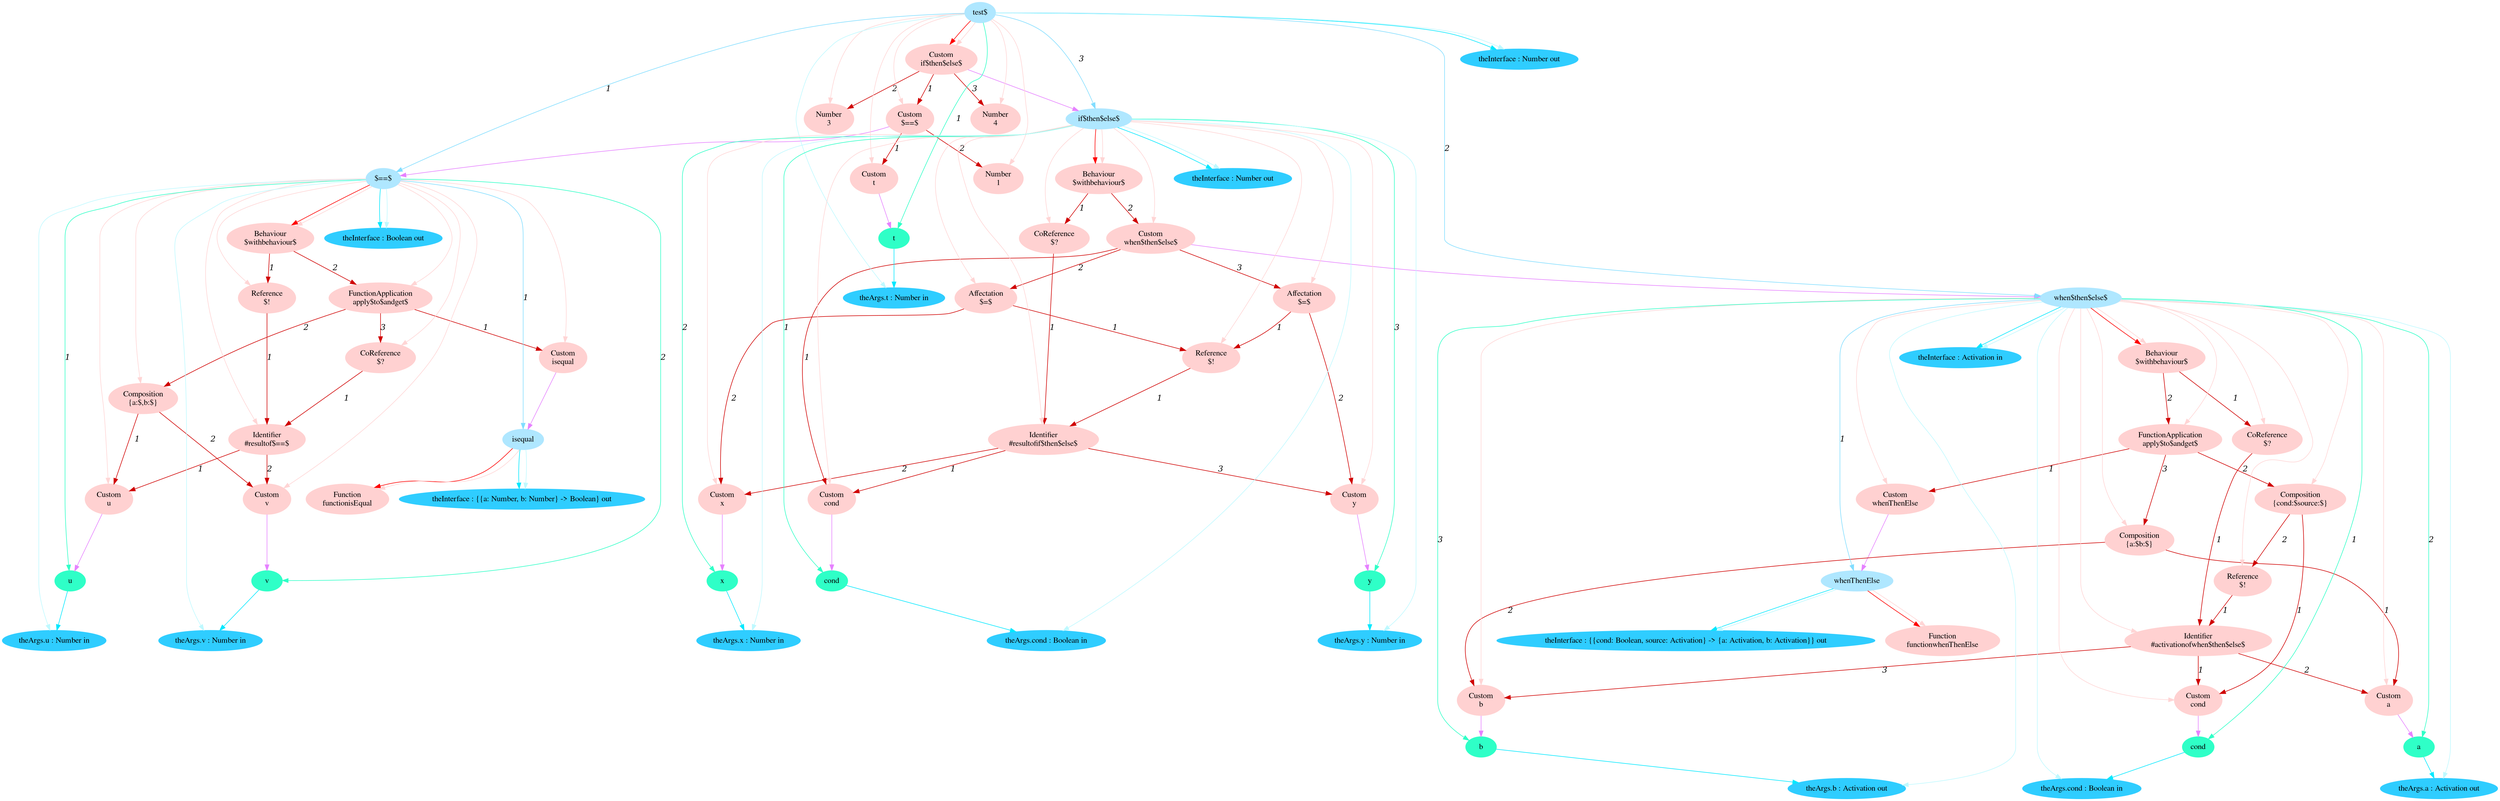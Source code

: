 digraph g{node_10918 [shape="ellipse", style="filled", color="#ffd1d1", fontname="Times", label="Function
functionisEqual" ]
node_10921 [shape="ellipse", style="filled", color="#ffd1d1", fontname="Times", label="Custom
u" ]
node_10926 [shape="ellipse", style="filled", color="#ffd1d1", fontname="Times", label="Custom
v" ]
node_10931 [shape="ellipse", style="filled", color="#ffd1d1", fontname="Times", label="Identifier
#resultof$==$" ]
node_10937 [shape="ellipse", style="filled", color="#ffd1d1", fontname="Times", label="Reference
$!" ]
node_10941 [shape="ellipse", style="filled", color="#ffd1d1", fontname="Times", label="Custom
isequal" ]
node_10944 [shape="ellipse", style="filled", color="#ffd1d1", fontname="Times", label="Composition
{a:$,b:$}" ]
node_10949 [shape="ellipse", style="filled", color="#ffd1d1", fontname="Times", label="CoReference
$?" ]
node_10953 [shape="ellipse", style="filled", color="#ffd1d1", fontname="Times", label="FunctionApplication
apply$to$andget$" ]
node_10959 [shape="ellipse", style="filled", color="#ffd1d1", fontname="Times", label="Behaviour
$withbehaviour$" ]
node_10964 [shape="ellipse", style="filled", color="#ffd1d1", fontname="Times", label="Function
functionwhenThenElse" ]
node_10967 [shape="ellipse", style="filled", color="#ffd1d1", fontname="Times", label="Custom
cond" ]
node_10972 [shape="ellipse", style="filled", color="#ffd1d1", fontname="Times", label="Custom
a" ]
node_10977 [shape="ellipse", style="filled", color="#ffd1d1", fontname="Times", label="Custom
b" ]
node_10982 [shape="ellipse", style="filled", color="#ffd1d1", fontname="Times", label="Identifier
#activationofwhen$then$else$" ]
node_10989 [shape="ellipse", style="filled", color="#ffd1d1", fontname="Times", label="CoReference
$?" ]
node_10993 [shape="ellipse", style="filled", color="#ffd1d1", fontname="Times", label="Custom
whenThenElse" ]
node_10996 [shape="ellipse", style="filled", color="#ffd1d1", fontname="Times", label="Reference
$!" ]
node_11000 [shape="ellipse", style="filled", color="#ffd1d1", fontname="Times", label="Composition
{cond:$source:$}" ]
node_11005 [shape="ellipse", style="filled", color="#ffd1d1", fontname="Times", label="Composition
{a:$b:$}" ]
node_11010 [shape="ellipse", style="filled", color="#ffd1d1", fontname="Times", label="FunctionApplication
apply$to$andget$" ]
node_11016 [shape="ellipse", style="filled", color="#ffd1d1", fontname="Times", label="Behaviour
$withbehaviour$" ]
node_11021 [shape="ellipse", style="filled", color="#ffd1d1", fontname="Times", label="Custom
cond" ]
node_11027 [shape="ellipse", style="filled", color="#ffd1d1", fontname="Times", label="Custom
x" ]
node_11033 [shape="ellipse", style="filled", color="#ffd1d1", fontname="Times", label="Custom
y" ]
node_11039 [shape="ellipse", style="filled", color="#ffd1d1", fontname="Times", label="Identifier
#resultofif$then$else$" ]
node_11047 [shape="ellipse", style="filled", color="#ffd1d1", fontname="Times", label="CoReference
$?" ]
node_11051 [shape="ellipse", style="filled", color="#ffd1d1", fontname="Times", label="Reference
$!" ]
node_11056 [shape="ellipse", style="filled", color="#ffd1d1", fontname="Times", label="Affectation
$=$" ]
node_11061 [shape="ellipse", style="filled", color="#ffd1d1", fontname="Times", label="Affectation
$=$" ]
node_11066 [shape="ellipse", style="filled", color="#ffd1d1", fontname="Times", label="Custom
when$then$else$" ]
node_11072 [shape="ellipse", style="filled", color="#ffd1d1", fontname="Times", label="Behaviour
$withbehaviour$" ]
node_11077 [shape="ellipse", style="filled", color="#ffd1d1", fontname="Times", label="Custom
t" ]
node_11080 [shape="ellipse", style="filled", color="#ffd1d1", fontname="Times", label="Number
1" ]
node_11083 [shape="ellipse", style="filled", color="#ffd1d1", fontname="Times", label="Custom
$==$" ]
node_11088 [shape="ellipse", style="filled", color="#ffd1d1", fontname="Times", label="Number
3" ]
node_11091 [shape="ellipse", style="filled", color="#ffd1d1", fontname="Times", label="Number
4" ]
node_11094 [shape="ellipse", style="filled", color="#ffd1d1", fontname="Times", label="Custom
if$then$else$" ]
node_10658 [shape="ellipse", style="filled", color="#afe7ff", fontname="Times", label="test$" ]
node_10659 [shape="ellipse", style="filled", color="#afe7ff", fontname="Times", label="$==$" ]
node_10660 [shape="ellipse", style="filled", color="#afe7ff", fontname="Times", label="isequal" ]
node_10723 [shape="ellipse", style="filled", color="#afe7ff", fontname="Times", label="when$then$else$" ]
node_10724 [shape="ellipse", style="filled", color="#afe7ff", fontname="Times", label="whenThenElse" ]
node_10804 [shape="ellipse", style="filled", color="#afe7ff", fontname="Times", label="if$then$else$" ]
node_10668 [shape="ellipse", style="filled", color="#2fffc7", fontname="Times", label="u" ]
node_10672 [shape="ellipse", style="filled", color="#2fffc7", fontname="Times", label="v" ]
node_10732 [shape="ellipse", style="filled", color="#2fffc7", fontname="Times", label="cond" ]
node_10736 [shape="ellipse", style="filled", color="#2fffc7", fontname="Times", label="a" ]
node_10740 [shape="ellipse", style="filled", color="#2fffc7", fontname="Times", label="b" ]
node_10805 [shape="ellipse", style="filled", color="#2fffc7", fontname="Times", label="cond" ]
node_10809 [shape="ellipse", style="filled", color="#2fffc7", fontname="Times", label="x" ]
node_10813 [shape="ellipse", style="filled", color="#2fffc7", fontname="Times", label="y" ]
node_10892 [shape="ellipse", style="filled", color="#2fffc7", fontname="Times", label="t" ]
node_10661 [shape="ellipse", style="filled", color="#2fcdff", fontname="Times", label="theInterface : {{a: Number, b: Number} -> Boolean} out" ]
node_10669 [shape="ellipse", style="filled", color="#2fcdff", fontname="Times", label="theArgs.u : Number in" ]
node_10673 [shape="ellipse", style="filled", color="#2fcdff", fontname="Times", label="theArgs.v : Number in" ]
node_10678 [shape="ellipse", style="filled", color="#2fcdff", fontname="Times", label="theInterface : Boolean out" ]
node_10725 [shape="ellipse", style="filled", color="#2fcdff", fontname="Times", label="theInterface : {{cond: Boolean, source: Activation} -> {a: Activation, b: Activation}} out" ]
node_10733 [shape="ellipse", style="filled", color="#2fcdff", fontname="Times", label="theArgs.cond : Boolean in" ]
node_10737 [shape="ellipse", style="filled", color="#2fcdff", fontname="Times", label="theArgs.a : Activation out" ]
node_10741 [shape="ellipse", style="filled", color="#2fcdff", fontname="Times", label="theArgs.b : Activation out" ]
node_10747 [shape="ellipse", style="filled", color="#2fcdff", fontname="Times", label="theInterface : Activation in" ]
node_10806 [shape="ellipse", style="filled", color="#2fcdff", fontname="Times", label="theArgs.cond : Boolean in" ]
node_10810 [shape="ellipse", style="filled", color="#2fcdff", fontname="Times", label="theArgs.x : Number in" ]
node_10814 [shape="ellipse", style="filled", color="#2fcdff", fontname="Times", label="theArgs.y : Number in" ]
node_10820 [shape="ellipse", style="filled", color="#2fcdff", fontname="Times", label="theInterface : Number out" ]
node_10893 [shape="ellipse", style="filled", color="#2fcdff", fontname="Times", label="theArgs.t : Number in" ]
node_10897 [shape="ellipse", style="filled", color="#2fcdff", fontname="Times", label="theInterface : Number out" ]
node_10931 -> node_10921 [dir=forward, arrowHead=normal, fontname="Times-Italic", arrowsize=1, color="#d00000", label="1",  headlabel="", taillabel="" ]
node_10931 -> node_10926 [dir=forward, arrowHead=normal, fontname="Times-Italic", arrowsize=1, color="#d00000", label="2",  headlabel="", taillabel="" ]
node_10937 -> node_10931 [dir=forward, arrowHead=normal, fontname="Times-Italic", arrowsize=1, color="#d00000", label="1",  headlabel="", taillabel="" ]
node_10944 -> node_10921 [dir=forward, arrowHead=normal, fontname="Times-Italic", arrowsize=1, color="#d00000", label="1",  headlabel="", taillabel="" ]
node_10944 -> node_10926 [dir=forward, arrowHead=normal, fontname="Times-Italic", arrowsize=1, color="#d00000", label="2",  headlabel="", taillabel="" ]
node_10949 -> node_10931 [dir=forward, arrowHead=normal, fontname="Times-Italic", arrowsize=1, color="#d00000", label="1",  headlabel="", taillabel="" ]
node_10953 -> node_10941 [dir=forward, arrowHead=normal, fontname="Times-Italic", arrowsize=1, color="#d00000", label="1",  headlabel="", taillabel="" ]
node_10953 -> node_10944 [dir=forward, arrowHead=normal, fontname="Times-Italic", arrowsize=1, color="#d00000", label="2",  headlabel="", taillabel="" ]
node_10953 -> node_10949 [dir=forward, arrowHead=normal, fontname="Times-Italic", arrowsize=1, color="#d00000", label="3",  headlabel="", taillabel="" ]
node_10959 -> node_10937 [dir=forward, arrowHead=normal, fontname="Times-Italic", arrowsize=1, color="#d00000", label="1",  headlabel="", taillabel="" ]
node_10959 -> node_10953 [dir=forward, arrowHead=normal, fontname="Times-Italic", arrowsize=1, color="#d00000", label="2",  headlabel="", taillabel="" ]
node_10982 -> node_10967 [dir=forward, arrowHead=normal, fontname="Times-Italic", arrowsize=1, color="#d00000", label="1",  headlabel="", taillabel="" ]
node_10982 -> node_10972 [dir=forward, arrowHead=normal, fontname="Times-Italic", arrowsize=1, color="#d00000", label="2",  headlabel="", taillabel="" ]
node_10982 -> node_10977 [dir=forward, arrowHead=normal, fontname="Times-Italic", arrowsize=1, color="#d00000", label="3",  headlabel="", taillabel="" ]
node_10989 -> node_10982 [dir=forward, arrowHead=normal, fontname="Times-Italic", arrowsize=1, color="#d00000", label="1",  headlabel="", taillabel="" ]
node_10996 -> node_10982 [dir=forward, arrowHead=normal, fontname="Times-Italic", arrowsize=1, color="#d00000", label="1",  headlabel="", taillabel="" ]
node_11000 -> node_10967 [dir=forward, arrowHead=normal, fontname="Times-Italic", arrowsize=1, color="#d00000", label="1",  headlabel="", taillabel="" ]
node_11000 -> node_10996 [dir=forward, arrowHead=normal, fontname="Times-Italic", arrowsize=1, color="#d00000", label="2",  headlabel="", taillabel="" ]
node_11005 -> node_10972 [dir=forward, arrowHead=normal, fontname="Times-Italic", arrowsize=1, color="#d00000", label="1",  headlabel="", taillabel="" ]
node_11005 -> node_10977 [dir=forward, arrowHead=normal, fontname="Times-Italic", arrowsize=1, color="#d00000", label="2",  headlabel="", taillabel="" ]
node_11010 -> node_10993 [dir=forward, arrowHead=normal, fontname="Times-Italic", arrowsize=1, color="#d00000", label="1",  headlabel="", taillabel="" ]
node_11010 -> node_11000 [dir=forward, arrowHead=normal, fontname="Times-Italic", arrowsize=1, color="#d00000", label="2",  headlabel="", taillabel="" ]
node_11010 -> node_11005 [dir=forward, arrowHead=normal, fontname="Times-Italic", arrowsize=1, color="#d00000", label="3",  headlabel="", taillabel="" ]
node_11016 -> node_10989 [dir=forward, arrowHead=normal, fontname="Times-Italic", arrowsize=1, color="#d00000", label="1",  headlabel="", taillabel="" ]
node_11016 -> node_11010 [dir=forward, arrowHead=normal, fontname="Times-Italic", arrowsize=1, color="#d00000", label="2",  headlabel="", taillabel="" ]
node_11039 -> node_11021 [dir=forward, arrowHead=normal, fontname="Times-Italic", arrowsize=1, color="#d00000", label="1",  headlabel="", taillabel="" ]
node_11039 -> node_11027 [dir=forward, arrowHead=normal, fontname="Times-Italic", arrowsize=1, color="#d00000", label="2",  headlabel="", taillabel="" ]
node_11039 -> node_11033 [dir=forward, arrowHead=normal, fontname="Times-Italic", arrowsize=1, color="#d00000", label="3",  headlabel="", taillabel="" ]
node_11047 -> node_11039 [dir=forward, arrowHead=normal, fontname="Times-Italic", arrowsize=1, color="#d00000", label="1",  headlabel="", taillabel="" ]
node_11051 -> node_11039 [dir=forward, arrowHead=normal, fontname="Times-Italic", arrowsize=1, color="#d00000", label="1",  headlabel="", taillabel="" ]
node_11056 -> node_11027 [dir=forward, arrowHead=normal, fontname="Times-Italic", arrowsize=1, color="#d00000", label="2",  headlabel="", taillabel="" ]
node_11056 -> node_11051 [dir=forward, arrowHead=normal, fontname="Times-Italic", arrowsize=1, color="#d00000", label="1",  headlabel="", taillabel="" ]
node_11061 -> node_11033 [dir=forward, arrowHead=normal, fontname="Times-Italic", arrowsize=1, color="#d00000", label="2",  headlabel="", taillabel="" ]
node_11061 -> node_11051 [dir=forward, arrowHead=normal, fontname="Times-Italic", arrowsize=1, color="#d00000", label="1",  headlabel="", taillabel="" ]
node_11066 -> node_11021 [dir=forward, arrowHead=normal, fontname="Times-Italic", arrowsize=1, color="#d00000", label="1",  headlabel="", taillabel="" ]
node_11066 -> node_11056 [dir=forward, arrowHead=normal, fontname="Times-Italic", arrowsize=1, color="#d00000", label="2",  headlabel="", taillabel="" ]
node_11066 -> node_11061 [dir=forward, arrowHead=normal, fontname="Times-Italic", arrowsize=1, color="#d00000", label="3",  headlabel="", taillabel="" ]
node_11072 -> node_11047 [dir=forward, arrowHead=normal, fontname="Times-Italic", arrowsize=1, color="#d00000", label="1",  headlabel="", taillabel="" ]
node_11072 -> node_11066 [dir=forward, arrowHead=normal, fontname="Times-Italic", arrowsize=1, color="#d00000", label="2",  headlabel="", taillabel="" ]
node_11083 -> node_11077 [dir=forward, arrowHead=normal, fontname="Times-Italic", arrowsize=1, color="#d00000", label="1",  headlabel="", taillabel="" ]
node_11083 -> node_11080 [dir=forward, arrowHead=normal, fontname="Times-Italic", arrowsize=1, color="#d00000", label="2",  headlabel="", taillabel="" ]
node_11094 -> node_11083 [dir=forward, arrowHead=normal, fontname="Times-Italic", arrowsize=1, color="#d00000", label="1",  headlabel="", taillabel="" ]
node_11094 -> node_11088 [dir=forward, arrowHead=normal, fontname="Times-Italic", arrowsize=1, color="#d00000", label="2",  headlabel="", taillabel="" ]
node_11094 -> node_11091 [dir=forward, arrowHead=normal, fontname="Times-Italic", arrowsize=1, color="#d00000", label="3",  headlabel="", taillabel="" ]
node_10660 -> node_10918 [dir=forward, arrowHead=normal, fontname="Times-Italic", arrowsize=1, color="#ff0000", label="",  headlabel="", taillabel="" ]
node_10659 -> node_10959 [dir=forward, arrowHead=normal, fontname="Times-Italic", arrowsize=1, color="#ff0000", label="",  headlabel="", taillabel="" ]
node_10724 -> node_10964 [dir=forward, arrowHead=normal, fontname="Times-Italic", arrowsize=1, color="#ff0000", label="",  headlabel="", taillabel="" ]
node_10723 -> node_11016 [dir=forward, arrowHead=normal, fontname="Times-Italic", arrowsize=1, color="#ff0000", label="",  headlabel="", taillabel="" ]
node_10804 -> node_11072 [dir=forward, arrowHead=normal, fontname="Times-Italic", arrowsize=1, color="#ff0000", label="",  headlabel="", taillabel="" ]
node_10658 -> node_11094 [dir=forward, arrowHead=normal, fontname="Times-Italic", arrowsize=1, color="#ff0000", label="",  headlabel="", taillabel="" ]
node_10660 -> node_10918 [dir=forward, arrowHead=normal, fontname="Times-Italic", arrowsize=1, color="#ffd5d5", label="",  headlabel="", taillabel="" ]
node_10659 -> node_10921 [dir=forward, arrowHead=normal, fontname="Times-Italic", arrowsize=1, color="#ffd5d5", label="",  headlabel="", taillabel="" ]
node_10659 -> node_10926 [dir=forward, arrowHead=normal, fontname="Times-Italic", arrowsize=1, color="#ffd5d5", label="",  headlabel="", taillabel="" ]
node_10659 -> node_10931 [dir=forward, arrowHead=normal, fontname="Times-Italic", arrowsize=1, color="#ffd5d5", label="",  headlabel="", taillabel="" ]
node_10659 -> node_10937 [dir=forward, arrowHead=normal, fontname="Times-Italic", arrowsize=1, color="#ffd5d5", label="",  headlabel="", taillabel="" ]
node_10659 -> node_10941 [dir=forward, arrowHead=normal, fontname="Times-Italic", arrowsize=1, color="#ffd5d5", label="",  headlabel="", taillabel="" ]
node_10659 -> node_10944 [dir=forward, arrowHead=normal, fontname="Times-Italic", arrowsize=1, color="#ffd5d5", label="",  headlabel="", taillabel="" ]
node_10659 -> node_10949 [dir=forward, arrowHead=normal, fontname="Times-Italic", arrowsize=1, color="#ffd5d5", label="",  headlabel="", taillabel="" ]
node_10659 -> node_10953 [dir=forward, arrowHead=normal, fontname="Times-Italic", arrowsize=1, color="#ffd5d5", label="",  headlabel="", taillabel="" ]
node_10659 -> node_10959 [dir=forward, arrowHead=normal, fontname="Times-Italic", arrowsize=1, color="#ffd5d5", label="",  headlabel="", taillabel="" ]
node_10724 -> node_10964 [dir=forward, arrowHead=normal, fontname="Times-Italic", arrowsize=1, color="#ffd5d5", label="",  headlabel="", taillabel="" ]
node_10723 -> node_10967 [dir=forward, arrowHead=normal, fontname="Times-Italic", arrowsize=1, color="#ffd5d5", label="",  headlabel="", taillabel="" ]
node_10723 -> node_10972 [dir=forward, arrowHead=normal, fontname="Times-Italic", arrowsize=1, color="#ffd5d5", label="",  headlabel="", taillabel="" ]
node_10723 -> node_10977 [dir=forward, arrowHead=normal, fontname="Times-Italic", arrowsize=1, color="#ffd5d5", label="",  headlabel="", taillabel="" ]
node_10723 -> node_10982 [dir=forward, arrowHead=normal, fontname="Times-Italic", arrowsize=1, color="#ffd5d5", label="",  headlabel="", taillabel="" ]
node_10723 -> node_10989 [dir=forward, arrowHead=normal, fontname="Times-Italic", arrowsize=1, color="#ffd5d5", label="",  headlabel="", taillabel="" ]
node_10723 -> node_10993 [dir=forward, arrowHead=normal, fontname="Times-Italic", arrowsize=1, color="#ffd5d5", label="",  headlabel="", taillabel="" ]
node_10723 -> node_10996 [dir=forward, arrowHead=normal, fontname="Times-Italic", arrowsize=1, color="#ffd5d5", label="",  headlabel="", taillabel="" ]
node_10723 -> node_11000 [dir=forward, arrowHead=normal, fontname="Times-Italic", arrowsize=1, color="#ffd5d5", label="",  headlabel="", taillabel="" ]
node_10723 -> node_11005 [dir=forward, arrowHead=normal, fontname="Times-Italic", arrowsize=1, color="#ffd5d5", label="",  headlabel="", taillabel="" ]
node_10723 -> node_11010 [dir=forward, arrowHead=normal, fontname="Times-Italic", arrowsize=1, color="#ffd5d5", label="",  headlabel="", taillabel="" ]
node_10723 -> node_11016 [dir=forward, arrowHead=normal, fontname="Times-Italic", arrowsize=1, color="#ffd5d5", label="",  headlabel="", taillabel="" ]
node_10804 -> node_11021 [dir=forward, arrowHead=normal, fontname="Times-Italic", arrowsize=1, color="#ffd5d5", label="",  headlabel="", taillabel="" ]
node_10804 -> node_11027 [dir=forward, arrowHead=normal, fontname="Times-Italic", arrowsize=1, color="#ffd5d5", label="",  headlabel="", taillabel="" ]
node_10804 -> node_11033 [dir=forward, arrowHead=normal, fontname="Times-Italic", arrowsize=1, color="#ffd5d5", label="",  headlabel="", taillabel="" ]
node_10804 -> node_11039 [dir=forward, arrowHead=normal, fontname="Times-Italic", arrowsize=1, color="#ffd5d5", label="",  headlabel="", taillabel="" ]
node_10804 -> node_11047 [dir=forward, arrowHead=normal, fontname="Times-Italic", arrowsize=1, color="#ffd5d5", label="",  headlabel="", taillabel="" ]
node_10804 -> node_11051 [dir=forward, arrowHead=normal, fontname="Times-Italic", arrowsize=1, color="#ffd5d5", label="",  headlabel="", taillabel="" ]
node_10804 -> node_11056 [dir=forward, arrowHead=normal, fontname="Times-Italic", arrowsize=1, color="#ffd5d5", label="",  headlabel="", taillabel="" ]
node_10804 -> node_11061 [dir=forward, arrowHead=normal, fontname="Times-Italic", arrowsize=1, color="#ffd5d5", label="",  headlabel="", taillabel="" ]
node_10804 -> node_11066 [dir=forward, arrowHead=normal, fontname="Times-Italic", arrowsize=1, color="#ffd5d5", label="",  headlabel="", taillabel="" ]
node_10804 -> node_11072 [dir=forward, arrowHead=normal, fontname="Times-Italic", arrowsize=1, color="#ffd5d5", label="",  headlabel="", taillabel="" ]
node_10658 -> node_11077 [dir=forward, arrowHead=normal, fontname="Times-Italic", arrowsize=1, color="#ffd5d5", label="",  headlabel="", taillabel="" ]
node_10658 -> node_11080 [dir=forward, arrowHead=normal, fontname="Times-Italic", arrowsize=1, color="#ffd5d5", label="",  headlabel="", taillabel="" ]
node_10658 -> node_11083 [dir=forward, arrowHead=normal, fontname="Times-Italic", arrowsize=1, color="#ffd5d5", label="",  headlabel="", taillabel="" ]
node_10658 -> node_11088 [dir=forward, arrowHead=normal, fontname="Times-Italic", arrowsize=1, color="#ffd5d5", label="",  headlabel="", taillabel="" ]
node_10658 -> node_11091 [dir=forward, arrowHead=normal, fontname="Times-Italic", arrowsize=1, color="#ffd5d5", label="",  headlabel="", taillabel="" ]
node_10658 -> node_11094 [dir=forward, arrowHead=normal, fontname="Times-Italic", arrowsize=1, color="#ffd5d5", label="",  headlabel="", taillabel="" ]
node_10659 -> node_10668 [dir=forward, arrowHead=normal, fontname="Times-Italic", arrowsize=1, color="#2fffc7", label="1",  headlabel="", taillabel="" ]
node_10659 -> node_10672 [dir=forward, arrowHead=normal, fontname="Times-Italic", arrowsize=1, color="#2fffc7", label="2",  headlabel="", taillabel="" ]
node_10723 -> node_10732 [dir=forward, arrowHead=normal, fontname="Times-Italic", arrowsize=1, color="#2fffc7", label="1",  headlabel="", taillabel="" ]
node_10723 -> node_10736 [dir=forward, arrowHead=normal, fontname="Times-Italic", arrowsize=1, color="#2fffc7", label="2",  headlabel="", taillabel="" ]
node_10723 -> node_10740 [dir=forward, arrowHead=normal, fontname="Times-Italic", arrowsize=1, color="#2fffc7", label="3",  headlabel="", taillabel="" ]
node_10804 -> node_10805 [dir=forward, arrowHead=normal, fontname="Times-Italic", arrowsize=1, color="#2fffc7", label="1",  headlabel="", taillabel="" ]
node_10804 -> node_10809 [dir=forward, arrowHead=normal, fontname="Times-Italic", arrowsize=1, color="#2fffc7", label="2",  headlabel="", taillabel="" ]
node_10804 -> node_10813 [dir=forward, arrowHead=normal, fontname="Times-Italic", arrowsize=1, color="#2fffc7", label="3",  headlabel="", taillabel="" ]
node_10658 -> node_10892 [dir=forward, arrowHead=normal, fontname="Times-Italic", arrowsize=1, color="#2fffc7", label="1",  headlabel="", taillabel="" ]
node_10668 -> node_10669 [dir=forward, arrowHead=normal, fontname="Times-Italic", arrowsize=1, color="#00e8ff", label="",  headlabel="", taillabel="" ]
node_10672 -> node_10673 [dir=forward, arrowHead=normal, fontname="Times-Italic", arrowsize=1, color="#00e8ff", label="",  headlabel="", taillabel="" ]
node_10732 -> node_10733 [dir=forward, arrowHead=normal, fontname="Times-Italic", arrowsize=1, color="#00e8ff", label="",  headlabel="", taillabel="" ]
node_10736 -> node_10737 [dir=forward, arrowHead=normal, fontname="Times-Italic", arrowsize=1, color="#00e8ff", label="",  headlabel="", taillabel="" ]
node_10740 -> node_10741 [dir=forward, arrowHead=normal, fontname="Times-Italic", arrowsize=1, color="#00e8ff", label="",  headlabel="", taillabel="" ]
node_10805 -> node_10806 [dir=forward, arrowHead=normal, fontname="Times-Italic", arrowsize=1, color="#00e8ff", label="",  headlabel="", taillabel="" ]
node_10809 -> node_10810 [dir=forward, arrowHead=normal, fontname="Times-Italic", arrowsize=1, color="#00e8ff", label="",  headlabel="", taillabel="" ]
node_10813 -> node_10814 [dir=forward, arrowHead=normal, fontname="Times-Italic", arrowsize=1, color="#00e8ff", label="",  headlabel="", taillabel="" ]
node_10892 -> node_10893 [dir=forward, arrowHead=normal, fontname="Times-Italic", arrowsize=1, color="#00e8ff", label="",  headlabel="", taillabel="" ]
node_10660 -> node_10661 [dir=forward, arrowHead=normal, fontname="Times-Italic", arrowsize=1, color="#00e8ff", label="",  headlabel="", taillabel="" ]
node_10659 -> node_10678 [dir=forward, arrowHead=normal, fontname="Times-Italic", arrowsize=1, color="#00e8ff", label="",  headlabel="", taillabel="" ]
node_10724 -> node_10725 [dir=forward, arrowHead=normal, fontname="Times-Italic", arrowsize=1, color="#00e8ff", label="",  headlabel="", taillabel="" ]
node_10723 -> node_10747 [dir=forward, arrowHead=normal, fontname="Times-Italic", arrowsize=1, color="#00e8ff", label="",  headlabel="", taillabel="" ]
node_10804 -> node_10820 [dir=forward, arrowHead=normal, fontname="Times-Italic", arrowsize=1, color="#00e8ff", label="",  headlabel="", taillabel="" ]
node_10658 -> node_10897 [dir=forward, arrowHead=normal, fontname="Times-Italic", arrowsize=1, color="#00e8ff", label="",  headlabel="", taillabel="" ]
node_10660 -> node_10661 [dir=forward, arrowHead=normal, fontname="Times-Italic", arrowsize=1, color="#bef9ff", label="",  headlabel="", taillabel="" ]
node_10659 -> node_10669 [dir=forward, arrowHead=normal, fontname="Times-Italic", arrowsize=1, color="#bef9ff", label="",  headlabel="", taillabel="" ]
node_10659 -> node_10673 [dir=forward, arrowHead=normal, fontname="Times-Italic", arrowsize=1, color="#bef9ff", label="",  headlabel="", taillabel="" ]
node_10659 -> node_10678 [dir=forward, arrowHead=normal, fontname="Times-Italic", arrowsize=1, color="#bef9ff", label="",  headlabel="", taillabel="" ]
node_10724 -> node_10725 [dir=forward, arrowHead=normal, fontname="Times-Italic", arrowsize=1, color="#bef9ff", label="",  headlabel="", taillabel="" ]
node_10723 -> node_10733 [dir=forward, arrowHead=normal, fontname="Times-Italic", arrowsize=1, color="#bef9ff", label="",  headlabel="", taillabel="" ]
node_10723 -> node_10737 [dir=forward, arrowHead=normal, fontname="Times-Italic", arrowsize=1, color="#bef9ff", label="",  headlabel="", taillabel="" ]
node_10723 -> node_10741 [dir=forward, arrowHead=normal, fontname="Times-Italic", arrowsize=1, color="#bef9ff", label="",  headlabel="", taillabel="" ]
node_10723 -> node_10747 [dir=forward, arrowHead=normal, fontname="Times-Italic", arrowsize=1, color="#bef9ff", label="",  headlabel="", taillabel="" ]
node_10804 -> node_10806 [dir=forward, arrowHead=normal, fontname="Times-Italic", arrowsize=1, color="#bef9ff", label="",  headlabel="", taillabel="" ]
node_10804 -> node_10810 [dir=forward, arrowHead=normal, fontname="Times-Italic", arrowsize=1, color="#bef9ff", label="",  headlabel="", taillabel="" ]
node_10804 -> node_10814 [dir=forward, arrowHead=normal, fontname="Times-Italic", arrowsize=1, color="#bef9ff", label="",  headlabel="", taillabel="" ]
node_10804 -> node_10820 [dir=forward, arrowHead=normal, fontname="Times-Italic", arrowsize=1, color="#bef9ff", label="",  headlabel="", taillabel="" ]
node_10658 -> node_10893 [dir=forward, arrowHead=normal, fontname="Times-Italic", arrowsize=1, color="#bef9ff", label="",  headlabel="", taillabel="" ]
node_10658 -> node_10897 [dir=forward, arrowHead=normal, fontname="Times-Italic", arrowsize=1, color="#bef9ff", label="",  headlabel="", taillabel="" ]
node_10659 -> node_10660 [dir=forward, arrowHead=normal, fontname="Times-Italic", arrowsize=1, color="#81ddff", label="1",  headlabel="", taillabel="" ]
node_10723 -> node_10724 [dir=forward, arrowHead=normal, fontname="Times-Italic", arrowsize=1, color="#81ddff", label="1",  headlabel="", taillabel="" ]
node_10658 -> node_10659 [dir=forward, arrowHead=normal, fontname="Times-Italic", arrowsize=1, color="#81ddff", label="1",  headlabel="", taillabel="" ]
node_10658 -> node_10723 [dir=forward, arrowHead=normal, fontname="Times-Italic", arrowsize=1, color="#81ddff", label="2",  headlabel="", taillabel="" ]
node_10658 -> node_10804 [dir=forward, arrowHead=normal, fontname="Times-Italic", arrowsize=1, color="#81ddff", label="3",  headlabel="", taillabel="" ]
node_10921 -> node_10668 [dir=forward, arrowHead=normal, fontname="Times-Italic", arrowsize=1, color="#e681ff", label="",  headlabel="", taillabel="" ]
node_10926 -> node_10672 [dir=forward, arrowHead=normal, fontname="Times-Italic", arrowsize=1, color="#e681ff", label="",  headlabel="", taillabel="" ]
node_10941 -> node_10660 [dir=forward, arrowHead=normal, fontname="Times-Italic", arrowsize=1, color="#e681ff", label="",  headlabel="", taillabel="" ]
node_10967 -> node_10732 [dir=forward, arrowHead=normal, fontname="Times-Italic", arrowsize=1, color="#e681ff", label="",  headlabel="", taillabel="" ]
node_10972 -> node_10736 [dir=forward, arrowHead=normal, fontname="Times-Italic", arrowsize=1, color="#e681ff", label="",  headlabel="", taillabel="" ]
node_10977 -> node_10740 [dir=forward, arrowHead=normal, fontname="Times-Italic", arrowsize=1, color="#e681ff", label="",  headlabel="", taillabel="" ]
node_10993 -> node_10724 [dir=forward, arrowHead=normal, fontname="Times-Italic", arrowsize=1, color="#e681ff", label="",  headlabel="", taillabel="" ]
node_11021 -> node_10805 [dir=forward, arrowHead=normal, fontname="Times-Italic", arrowsize=1, color="#e681ff", label="",  headlabel="", taillabel="" ]
node_11027 -> node_10809 [dir=forward, arrowHead=normal, fontname="Times-Italic", arrowsize=1, color="#e681ff", label="",  headlabel="", taillabel="" ]
node_11033 -> node_10813 [dir=forward, arrowHead=normal, fontname="Times-Italic", arrowsize=1, color="#e681ff", label="",  headlabel="", taillabel="" ]
node_11066 -> node_10723 [dir=forward, arrowHead=normal, fontname="Times-Italic", arrowsize=1, color="#e681ff", label="",  headlabel="", taillabel="" ]
node_11077 -> node_10892 [dir=forward, arrowHead=normal, fontname="Times-Italic", arrowsize=1, color="#e681ff", label="",  headlabel="", taillabel="" ]
node_11083 -> node_10659 [dir=forward, arrowHead=normal, fontname="Times-Italic", arrowsize=1, color="#e681ff", label="",  headlabel="", taillabel="" ]
node_11094 -> node_10804 [dir=forward, arrowHead=normal, fontname="Times-Italic", arrowsize=1, color="#e681ff", label="",  headlabel="", taillabel="" ]
}